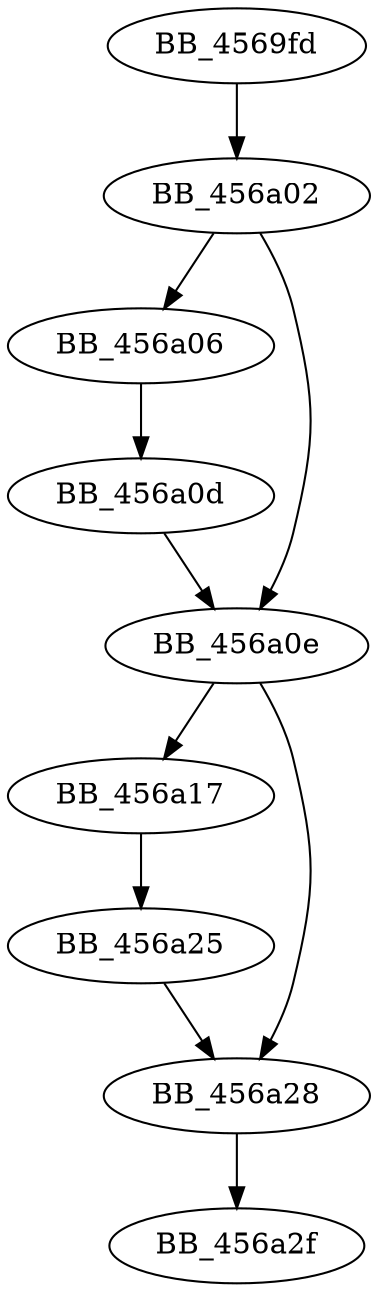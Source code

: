 DiGraph sub_4569FD{
BB_4569fd->BB_456a02
BB_456a02->BB_456a06
BB_456a02->BB_456a0e
BB_456a06->BB_456a0d
BB_456a0d->BB_456a0e
BB_456a0e->BB_456a17
BB_456a0e->BB_456a28
BB_456a17->BB_456a25
BB_456a25->BB_456a28
BB_456a28->BB_456a2f
}
